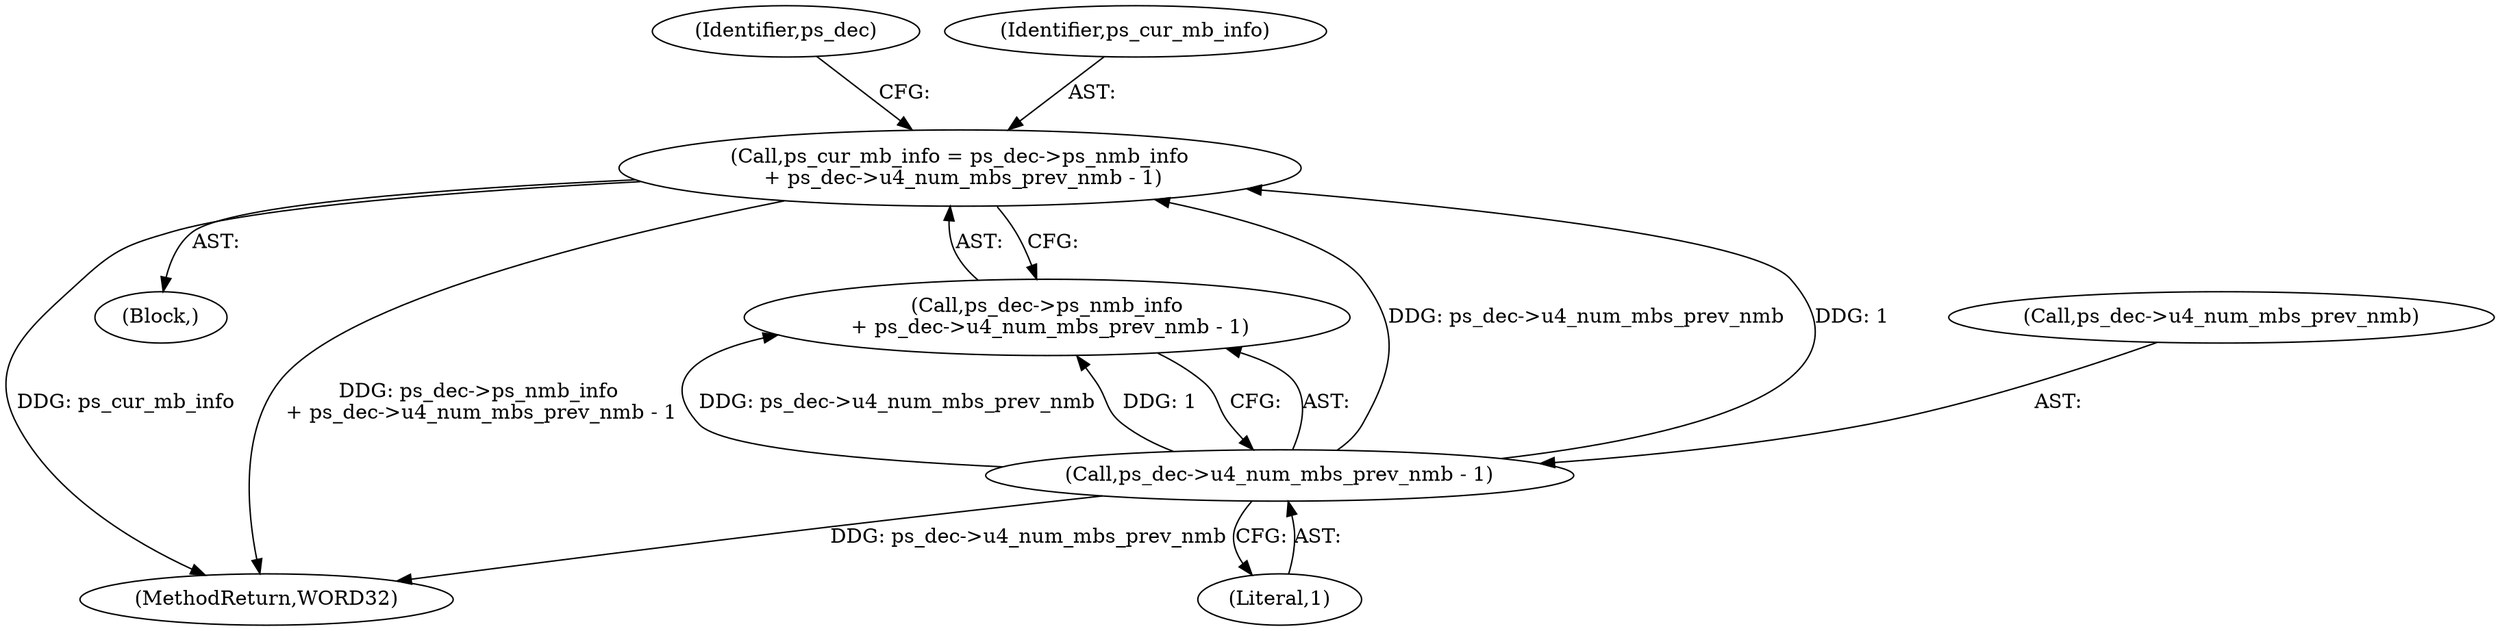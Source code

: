 digraph "0_Android_d4841f1161bdb5e13cb19e81af42437a634dd6ef@integer" {
"1000562" [label="(Call,ps_cur_mb_info = ps_dec->ps_nmb_info\n + ps_dec->u4_num_mbs_prev_nmb - 1)"];
"1000568" [label="(Call,ps_dec->u4_num_mbs_prev_nmb - 1)"];
"1000561" [label="(Block,)"];
"1001364" [label="(MethodReturn,WORD32)"];
"1000575" [label="(Identifier,ps_dec)"];
"1000568" [label="(Call,ps_dec->u4_num_mbs_prev_nmb - 1)"];
"1000562" [label="(Call,ps_cur_mb_info = ps_dec->ps_nmb_info\n + ps_dec->u4_num_mbs_prev_nmb - 1)"];
"1000569" [label="(Call,ps_dec->u4_num_mbs_prev_nmb)"];
"1000564" [label="(Call,ps_dec->ps_nmb_info\n + ps_dec->u4_num_mbs_prev_nmb - 1)"];
"1000563" [label="(Identifier,ps_cur_mb_info)"];
"1000572" [label="(Literal,1)"];
"1000562" -> "1000561"  [label="AST: "];
"1000562" -> "1000564"  [label="CFG: "];
"1000563" -> "1000562"  [label="AST: "];
"1000564" -> "1000562"  [label="AST: "];
"1000575" -> "1000562"  [label="CFG: "];
"1000562" -> "1001364"  [label="DDG: ps_cur_mb_info"];
"1000562" -> "1001364"  [label="DDG: ps_dec->ps_nmb_info\n + ps_dec->u4_num_mbs_prev_nmb - 1"];
"1000568" -> "1000562"  [label="DDG: ps_dec->u4_num_mbs_prev_nmb"];
"1000568" -> "1000562"  [label="DDG: 1"];
"1000568" -> "1000564"  [label="AST: "];
"1000568" -> "1000572"  [label="CFG: "];
"1000569" -> "1000568"  [label="AST: "];
"1000572" -> "1000568"  [label="AST: "];
"1000564" -> "1000568"  [label="CFG: "];
"1000568" -> "1001364"  [label="DDG: ps_dec->u4_num_mbs_prev_nmb"];
"1000568" -> "1000564"  [label="DDG: ps_dec->u4_num_mbs_prev_nmb"];
"1000568" -> "1000564"  [label="DDG: 1"];
}
